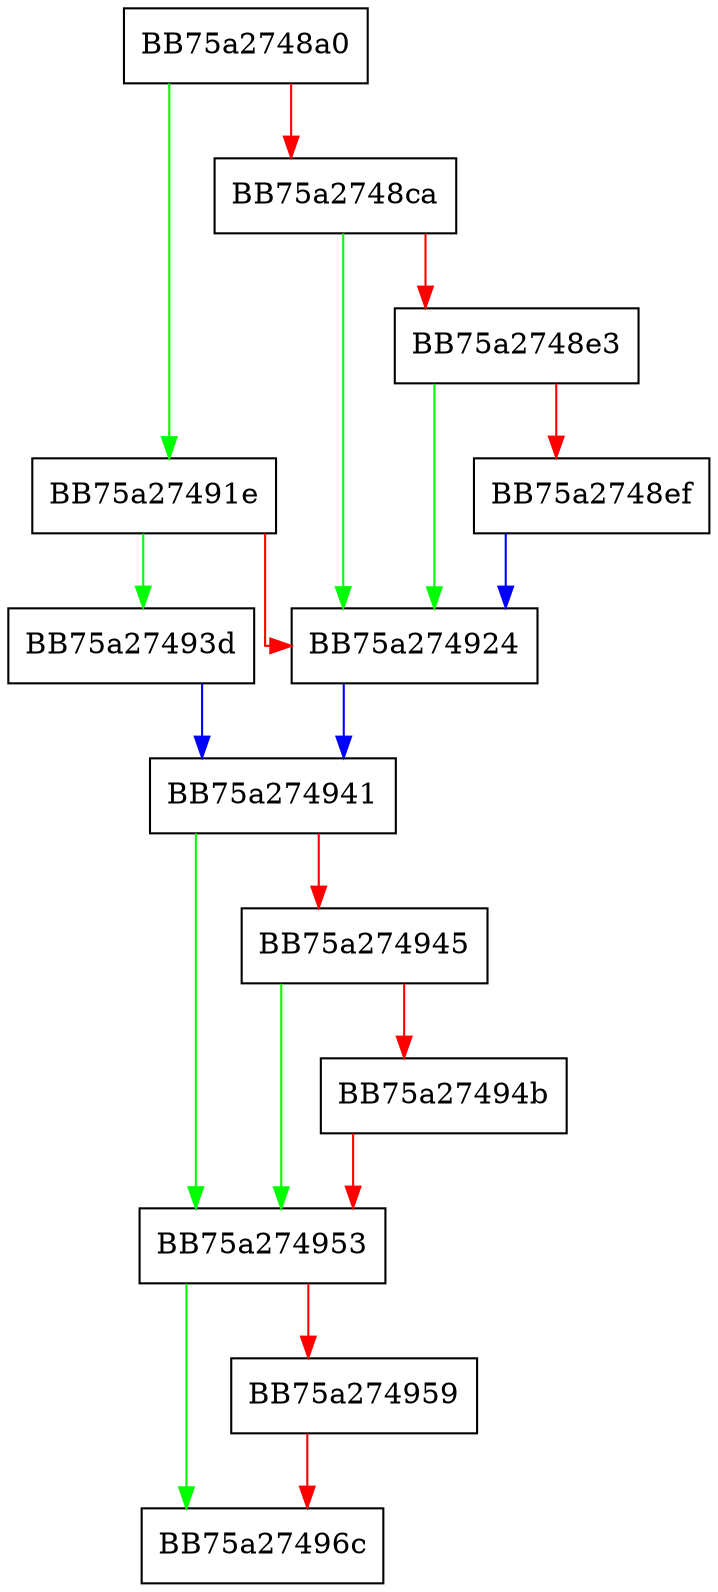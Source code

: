 digraph winUnlock {
  node [shape="box"];
  graph [splines=ortho];
  BB75a2748a0 -> BB75a27491e [color="green"];
  BB75a2748a0 -> BB75a2748ca [color="red"];
  BB75a2748ca -> BB75a274924 [color="green"];
  BB75a2748ca -> BB75a2748e3 [color="red"];
  BB75a2748e3 -> BB75a274924 [color="green"];
  BB75a2748e3 -> BB75a2748ef [color="red"];
  BB75a2748ef -> BB75a274924 [color="blue"];
  BB75a27491e -> BB75a27493d [color="green"];
  BB75a27491e -> BB75a274924 [color="red"];
  BB75a274924 -> BB75a274941 [color="blue"];
  BB75a27493d -> BB75a274941 [color="blue"];
  BB75a274941 -> BB75a274953 [color="green"];
  BB75a274941 -> BB75a274945 [color="red"];
  BB75a274945 -> BB75a274953 [color="green"];
  BB75a274945 -> BB75a27494b [color="red"];
  BB75a27494b -> BB75a274953 [color="red"];
  BB75a274953 -> BB75a27496c [color="green"];
  BB75a274953 -> BB75a274959 [color="red"];
  BB75a274959 -> BB75a27496c [color="red"];
}